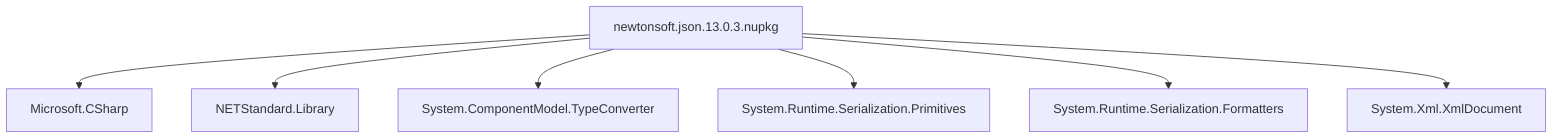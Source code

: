 graph TD;
    newtonsoft.json.13.0.3.nupkg --> Microsoft.CSharp;
    newtonsoft.json.13.0.3.nupkg --> NETStandard.Library;
    newtonsoft.json.13.0.3.nupkg --> System.ComponentModel.TypeConverter;
    newtonsoft.json.13.0.3.nupkg --> System.Runtime.Serialization.Primitives;
    newtonsoft.json.13.0.3.nupkg --> System.Runtime.Serialization.Formatters;
    newtonsoft.json.13.0.3.nupkg --> System.Xml.XmlDocument;